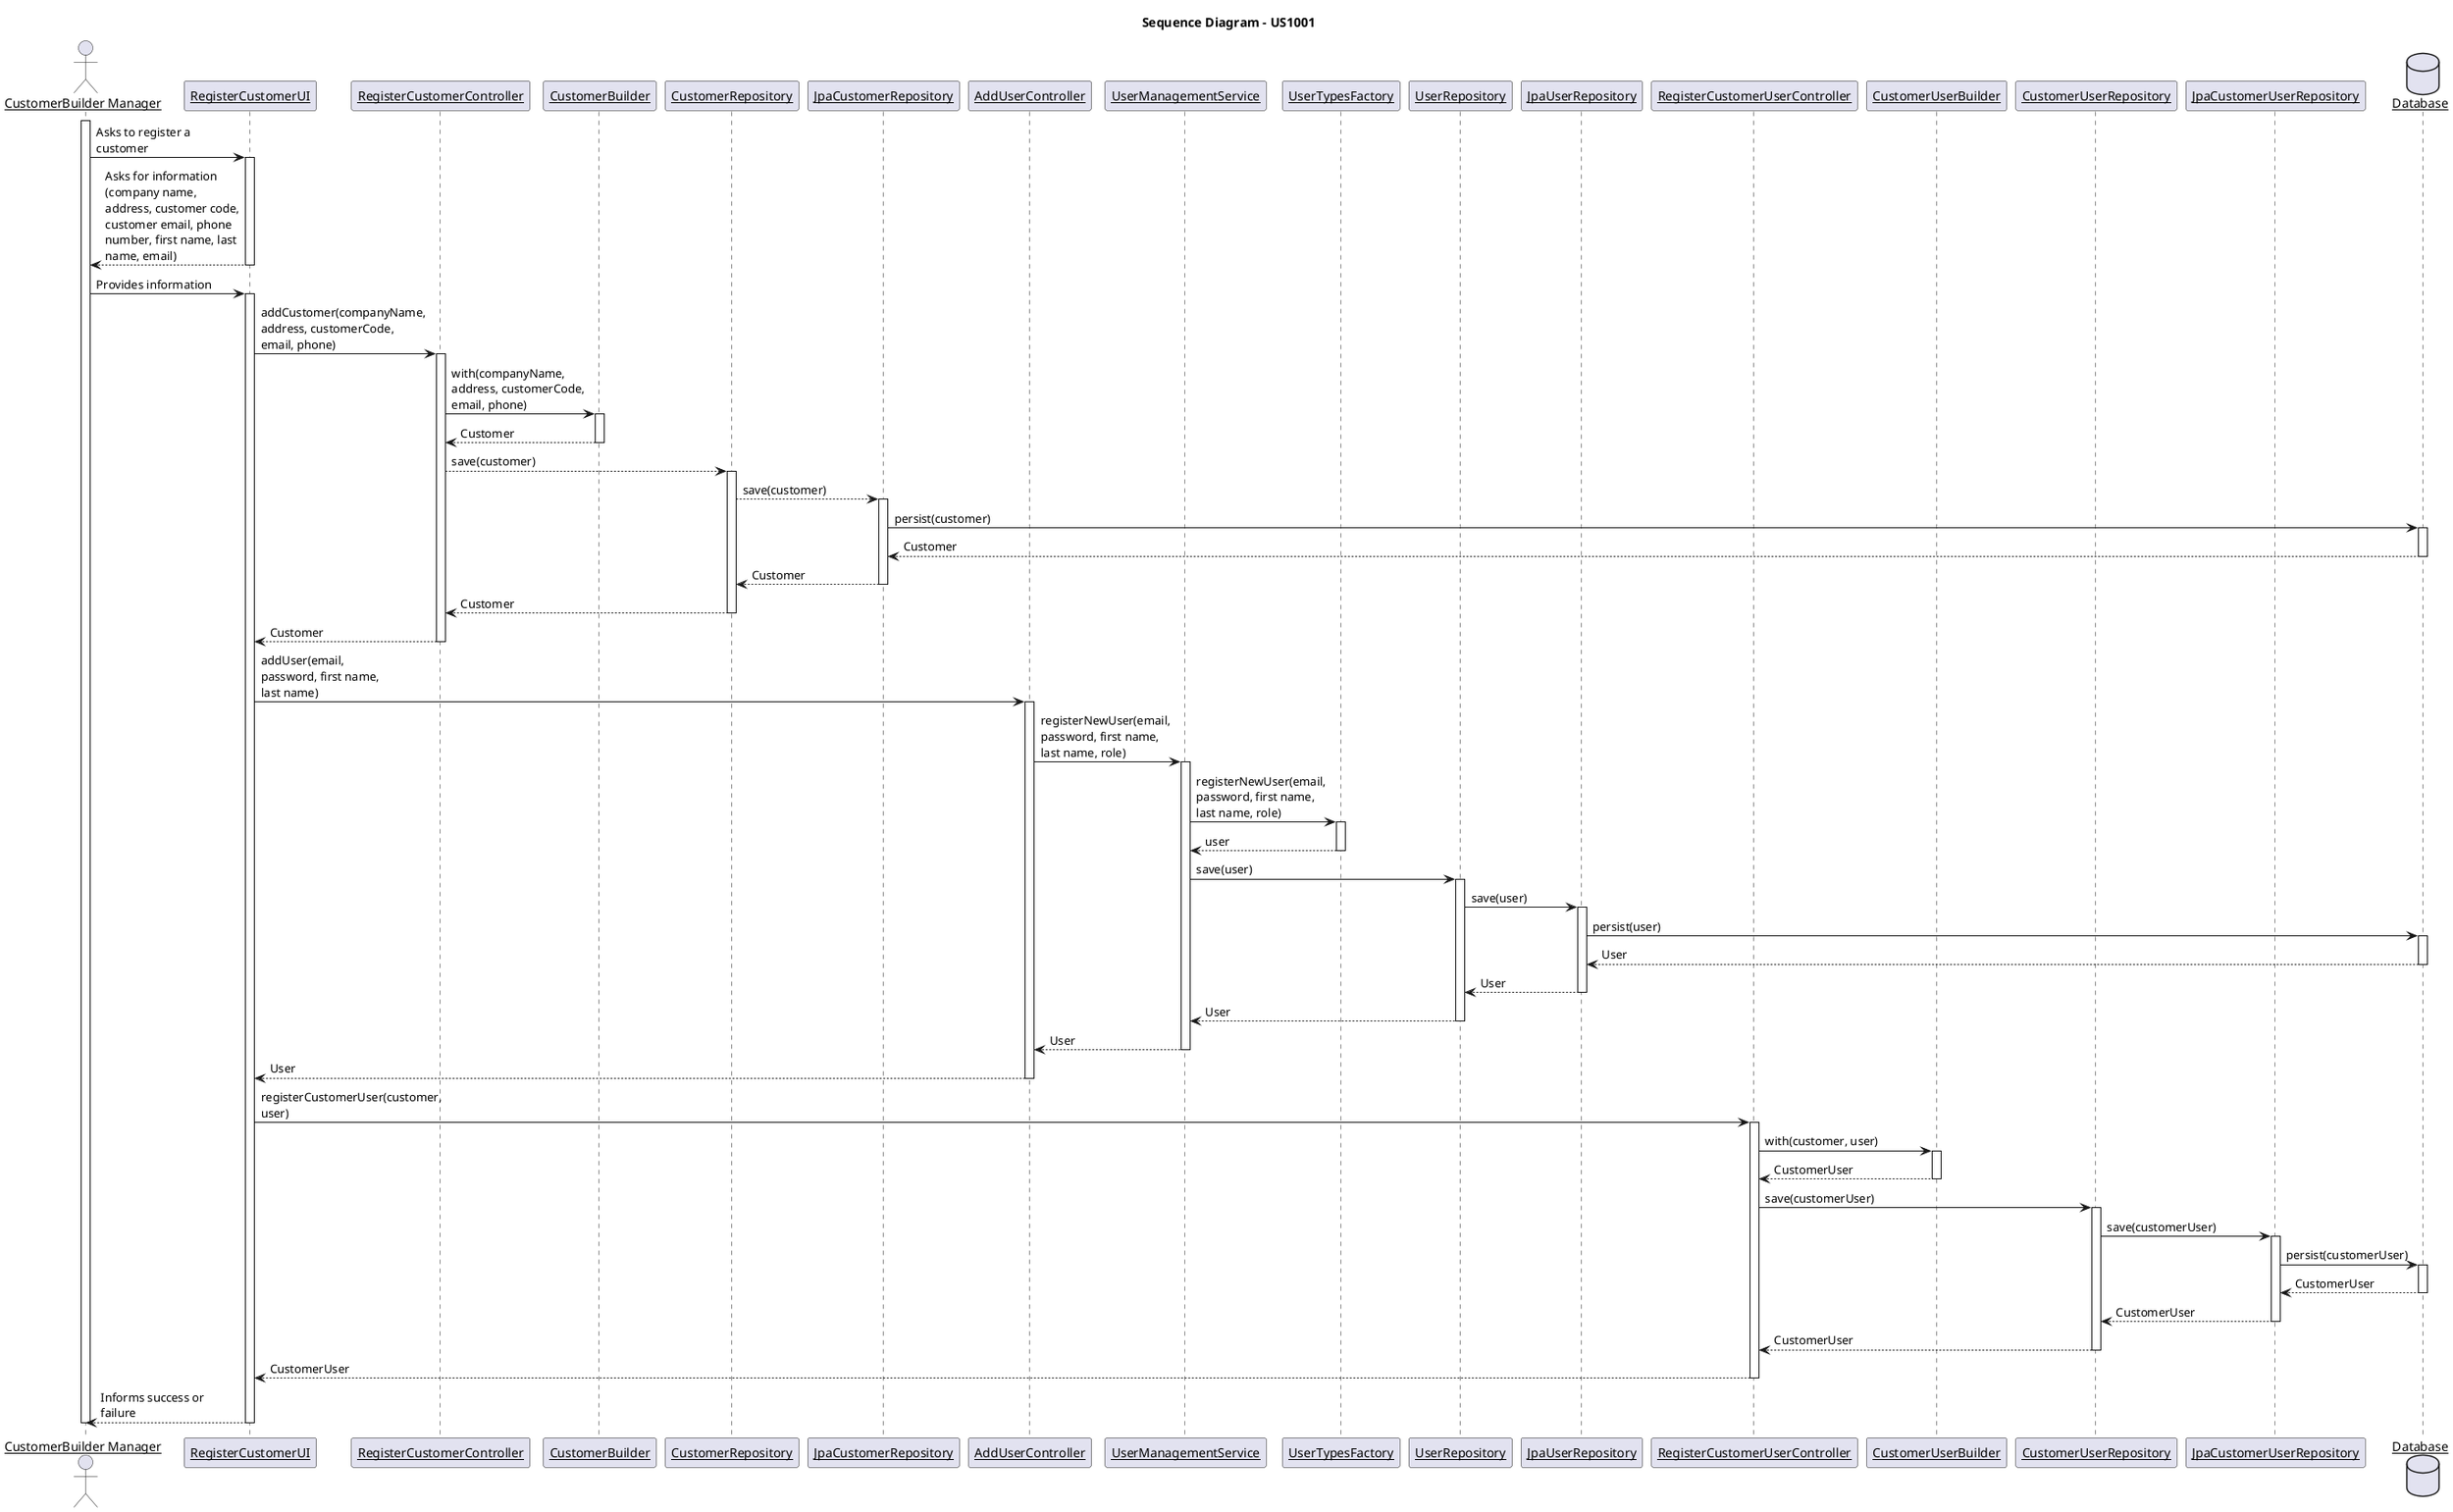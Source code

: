 @startuml SD-US1001

title Sequence Diagram - US1001

skinparam linetype ortho
skinparam maxmessagesize 150
skinparam sequenceParticipant underline

actor "CustomerBuilder Manager" as customerManager

participant "RegisterCustomerUI" as UI
participant "RegisterCustomerController" as CustomerController
participant "CustomerBuilder" as CustomerBuilder
participant "CustomerRepository" as CustomerRepository
participant "JpaCustomerRepository" as JpaCustomerRepository
participant "AddUserController" as AddUserController
participant "UserManagementService" as ManagementService
participant "UserTypesFactory" as Factory
participant "UserRepository" as UserRepository
participant "JpaUserRepository" as JpaUserRepository
participant "RegisterCustomerUserController" as CustomerUserController
participant "CustomerUserBuilder" as CustomerUserBuilder
participant "CustomerUserRepository" as CustomerUserRepository
participant "JpaCustomerUserRepository" as JpaCustomerUserRepository
database "Database" as DB

activate customerManager

customerManager -> UI: Asks to register a customer

activate UI
    UI --> customerManager: Asks for information (company name, address, customer code, customer email, phone number, first name, last name, email)
deactivate UI

customerManager -> UI: Provides information

activate UI
    UI -> CustomerController: addCustomer(companyName, address, customerCode, email, phone)
        activate CustomerController
        CustomerController -> CustomerBuilder: with(companyName, address, customerCode, email, phone)
        activate CustomerBuilder
            CustomerBuilder --> CustomerController: Customer
        deactivate CustomerBuilder
        CustomerController --> CustomerRepository: save(customer)
            activate CustomerRepository
                CustomerRepository --> JpaCustomerRepository: save(customer)
                activate JpaCustomerRepository
                    JpaCustomerRepository -> DB: persist(customer)
                    activate DB
                        DB --> JpaCustomerRepository: Customer
                    deactivate DB
                    JpaCustomerRepository --> CustomerRepository: Customer
                deactivate JpaCustomerRepository
                CustomerRepository --> CustomerController: Customer
            deactivate CustomerRepository
            CustomerController --> UI: Customer
        deactivate CustomerController
    UI -> AddUserController: addUser(email, password, first name, last name)
activate AddUserController

AddUserController -> ManagementService: registerNewUser(email, password, first name, last name, role)

activate ManagementService
    ManagementService -> Factory: registerNewUser(email, password, first name, last name, role)
activate Factory
    Factory --> ManagementService : user
deactivate Factory

ManagementService -> UserRepository: save(user)

activate UserRepository
    UserRepository -> JpaUserRepository: save(user)
activate JpaUserRepository
    JpaUserRepository -> DB: persist(user)
    activate DB
        DB --> JpaUserRepository: User
    deactivate DB
    JpaUserRepository --> UserRepository: User
deactivate JpaUserRepository

UserRepository --> ManagementService: User
deactivate UserRepository

ManagementService --> AddUserController: User
deactivate ManagementService

AddUserController --> UI: User
deactivate AddUserController

UI -> CustomerUserController: registerCustomerUser(customer, user)
activate CustomerUserController
    CustomerUserController -> CustomerUserBuilder: with(customer, user)
    activate CustomerUserBuilder
        CustomerUserBuilder --> CustomerUserController: CustomerUser
    deactivate CustomerUserBuilder
    CustomerUserController -> CustomerUserRepository: save(customerUser)
    activate CustomerUserRepository
        CustomerUserRepository -> JpaCustomerUserRepository: save(customerUser)
        activate JpaCustomerUserRepository
            JpaCustomerUserRepository -> DB: persist(customerUser)
            activate DB
                DB --> JpaCustomerUserRepository: CustomerUser
            deactivate DB
            JpaCustomerUserRepository --> CustomerUserRepository: CustomerUser
        deactivate JpaCustomerUserRepository
        CustomerUserRepository --> CustomerUserController: CustomerUser
    deactivate CustomerUserRepository
    CustomerUserController --> UI: CustomerUser
deactivate CustomerUserController
UI --> customerManager: Informs success or failure
deactivate UI

deactivate customerManager

@enduml